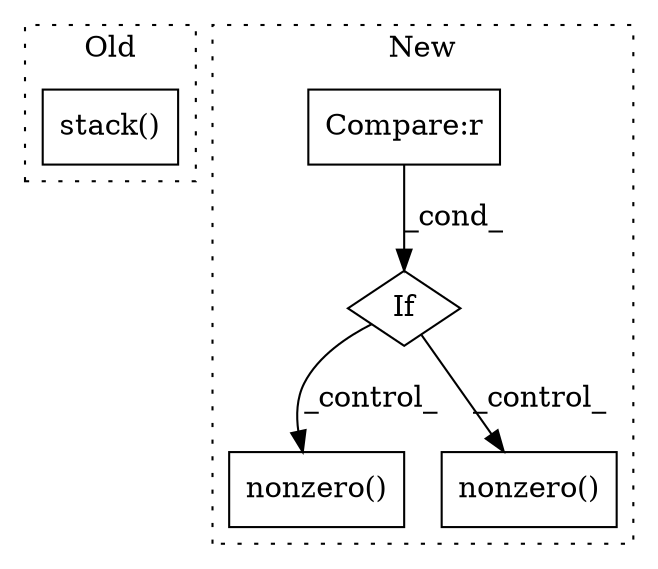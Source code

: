 digraph G {
subgraph cluster0 {
1 [label="stack()" a="75" s="4457,4470" l="9,1" shape="box"];
label = "Old";
style="dotted";
}
subgraph cluster1 {
2 [label="nonzero()" a="75" s="5434" l="13" shape="box"];
3 [label="If" a="96" s="5249" l="3" shape="diamond"];
4 [label="nonzero()" a="75" s="5329" l="26" shape="box"];
5 [label="Compare:r" a="40" s="5252" l="16" shape="box"];
label = "New";
style="dotted";
}
3 -> 2 [label="_control_"];
3 -> 4 [label="_control_"];
5 -> 3 [label="_cond_"];
}